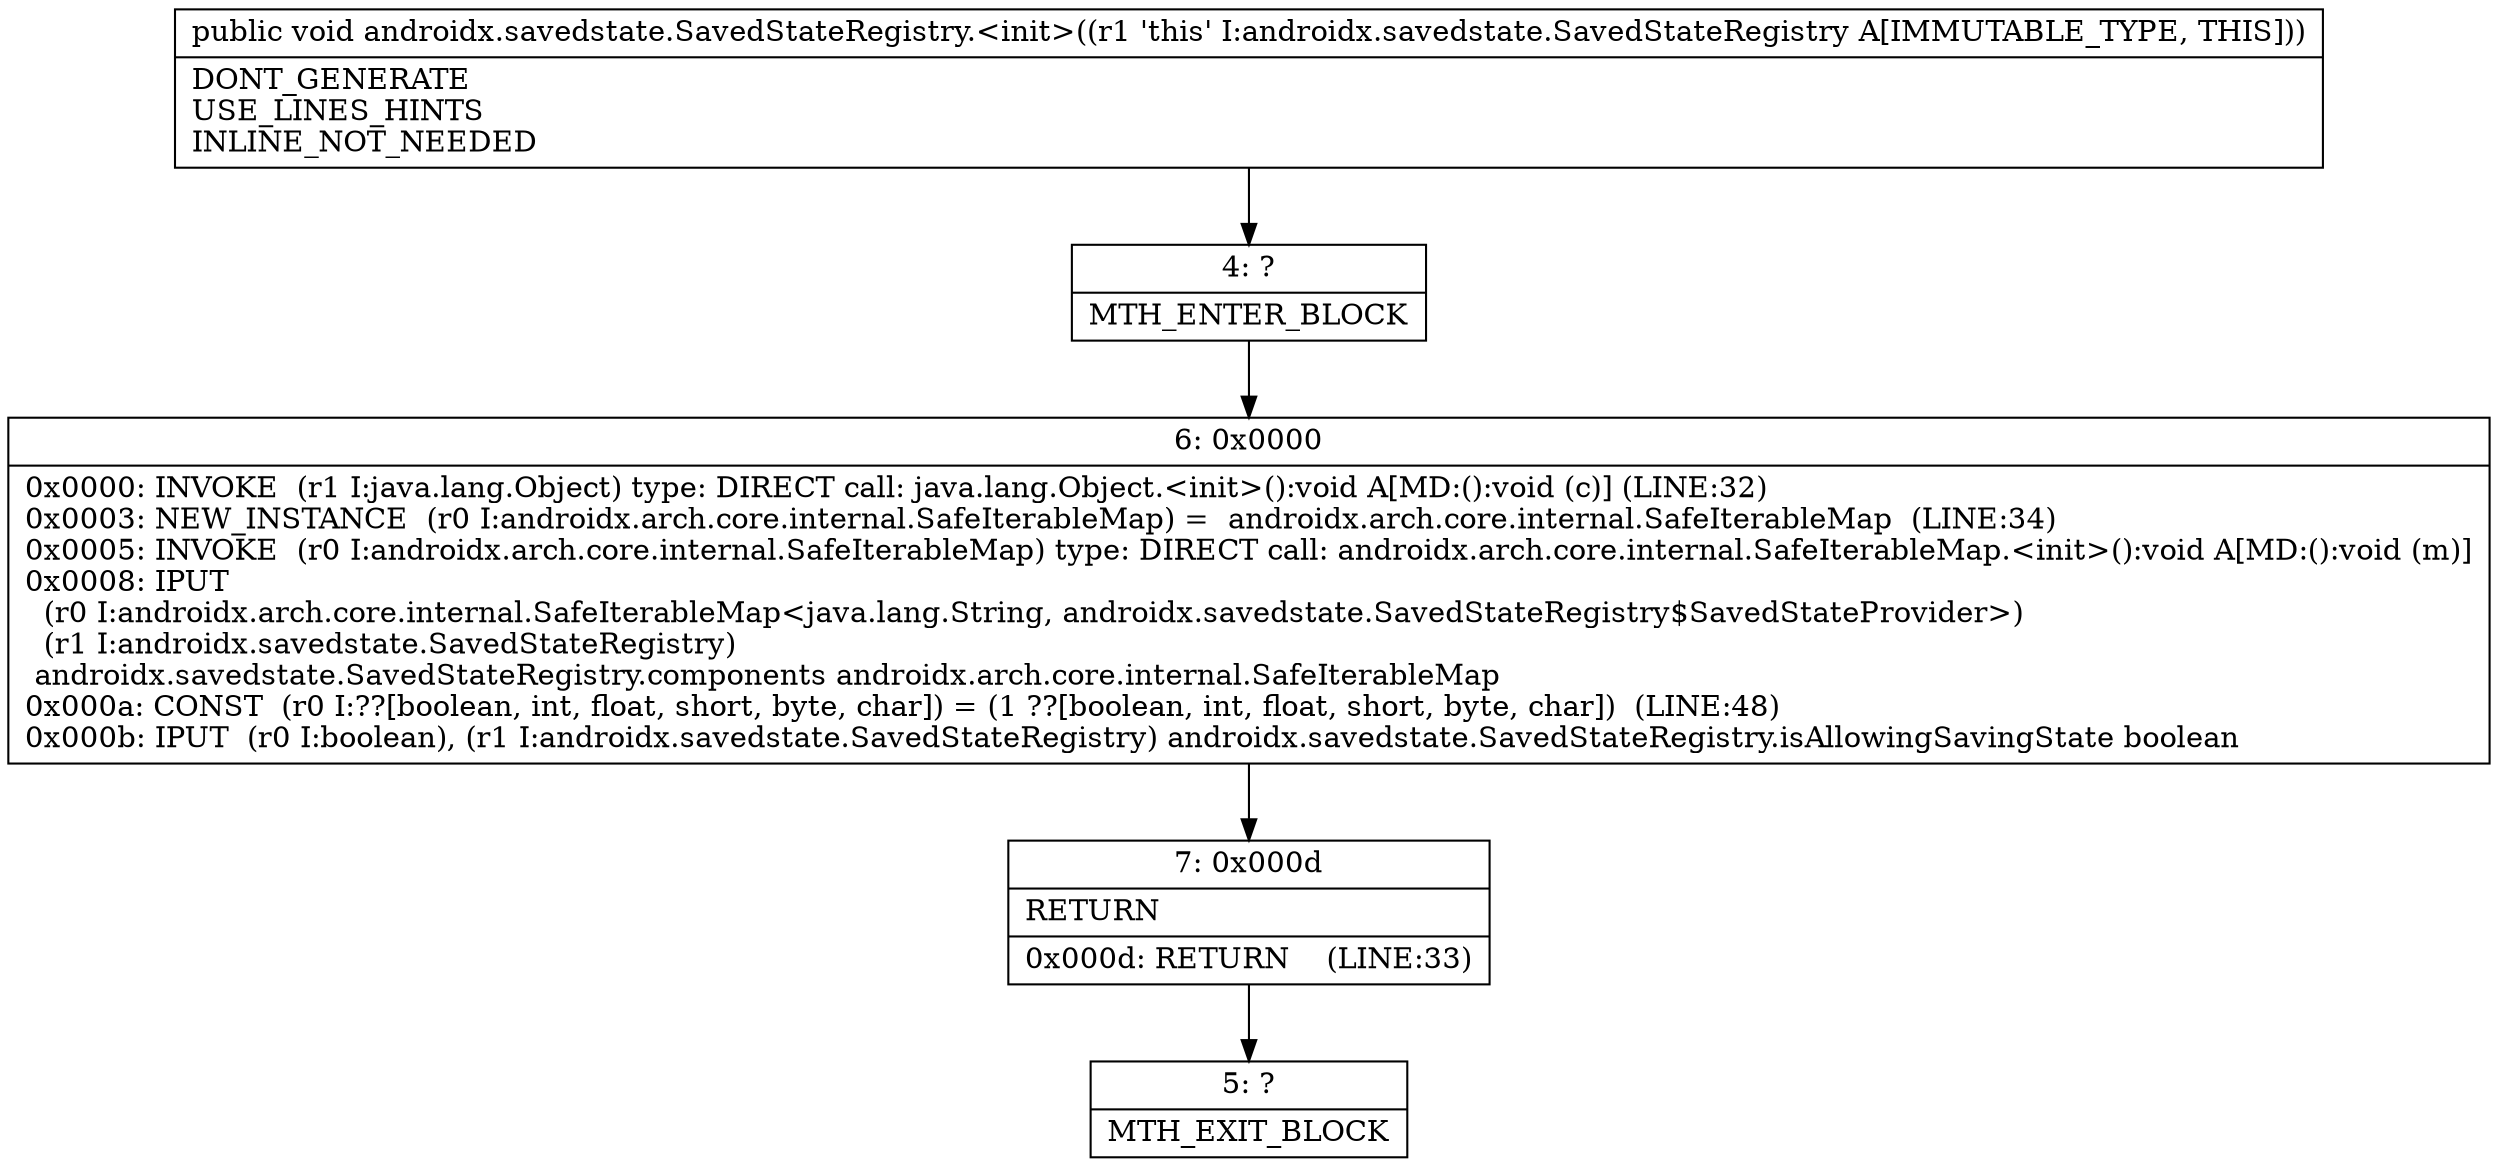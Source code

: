 digraph "CFG forandroidx.savedstate.SavedStateRegistry.\<init\>()V" {
Node_4 [shape=record,label="{4\:\ ?|MTH_ENTER_BLOCK\l}"];
Node_6 [shape=record,label="{6\:\ 0x0000|0x0000: INVOKE  (r1 I:java.lang.Object) type: DIRECT call: java.lang.Object.\<init\>():void A[MD:():void (c)] (LINE:32)\l0x0003: NEW_INSTANCE  (r0 I:androidx.arch.core.internal.SafeIterableMap) =  androidx.arch.core.internal.SafeIterableMap  (LINE:34)\l0x0005: INVOKE  (r0 I:androidx.arch.core.internal.SafeIterableMap) type: DIRECT call: androidx.arch.core.internal.SafeIterableMap.\<init\>():void A[MD:():void (m)]\l0x0008: IPUT  \l  (r0 I:androidx.arch.core.internal.SafeIterableMap\<java.lang.String, androidx.savedstate.SavedStateRegistry$SavedStateProvider\>)\l  (r1 I:androidx.savedstate.SavedStateRegistry)\l androidx.savedstate.SavedStateRegistry.components androidx.arch.core.internal.SafeIterableMap \l0x000a: CONST  (r0 I:??[boolean, int, float, short, byte, char]) = (1 ??[boolean, int, float, short, byte, char])  (LINE:48)\l0x000b: IPUT  (r0 I:boolean), (r1 I:androidx.savedstate.SavedStateRegistry) androidx.savedstate.SavedStateRegistry.isAllowingSavingState boolean \l}"];
Node_7 [shape=record,label="{7\:\ 0x000d|RETURN\l|0x000d: RETURN    (LINE:33)\l}"];
Node_5 [shape=record,label="{5\:\ ?|MTH_EXIT_BLOCK\l}"];
MethodNode[shape=record,label="{public void androidx.savedstate.SavedStateRegistry.\<init\>((r1 'this' I:androidx.savedstate.SavedStateRegistry A[IMMUTABLE_TYPE, THIS]))  | DONT_GENERATE\lUSE_LINES_HINTS\lINLINE_NOT_NEEDED\l}"];
MethodNode -> Node_4;Node_4 -> Node_6;
Node_6 -> Node_7;
Node_7 -> Node_5;
}


